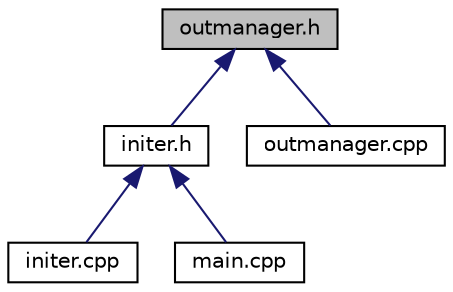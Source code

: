 digraph "outmanager.h"
{
  edge [fontname="Helvetica",fontsize="10",labelfontname="Helvetica",labelfontsize="10"];
  node [fontname="Helvetica",fontsize="10",shape=record];
  Node28 [label="outmanager.h",height=0.2,width=0.4,color="black", fillcolor="grey75", style="filled", fontcolor="black"];
  Node28 -> Node29 [dir="back",color="midnightblue",fontsize="10",style="solid"];
  Node29 [label="initer.h",height=0.2,width=0.4,color="black", fillcolor="white", style="filled",URL="$initer_8h.html"];
  Node29 -> Node30 [dir="back",color="midnightblue",fontsize="10",style="solid"];
  Node30 [label="initer.cpp",height=0.2,width=0.4,color="black", fillcolor="white", style="filled",URL="$initer_8cpp.html"];
  Node29 -> Node31 [dir="back",color="midnightblue",fontsize="10",style="solid"];
  Node31 [label="main.cpp",height=0.2,width=0.4,color="black", fillcolor="white", style="filled",URL="$main_8cpp.html"];
  Node28 -> Node32 [dir="back",color="midnightblue",fontsize="10",style="solid"];
  Node32 [label="outmanager.cpp",height=0.2,width=0.4,color="black", fillcolor="white", style="filled",URL="$outmanager_8cpp.html"];
}

